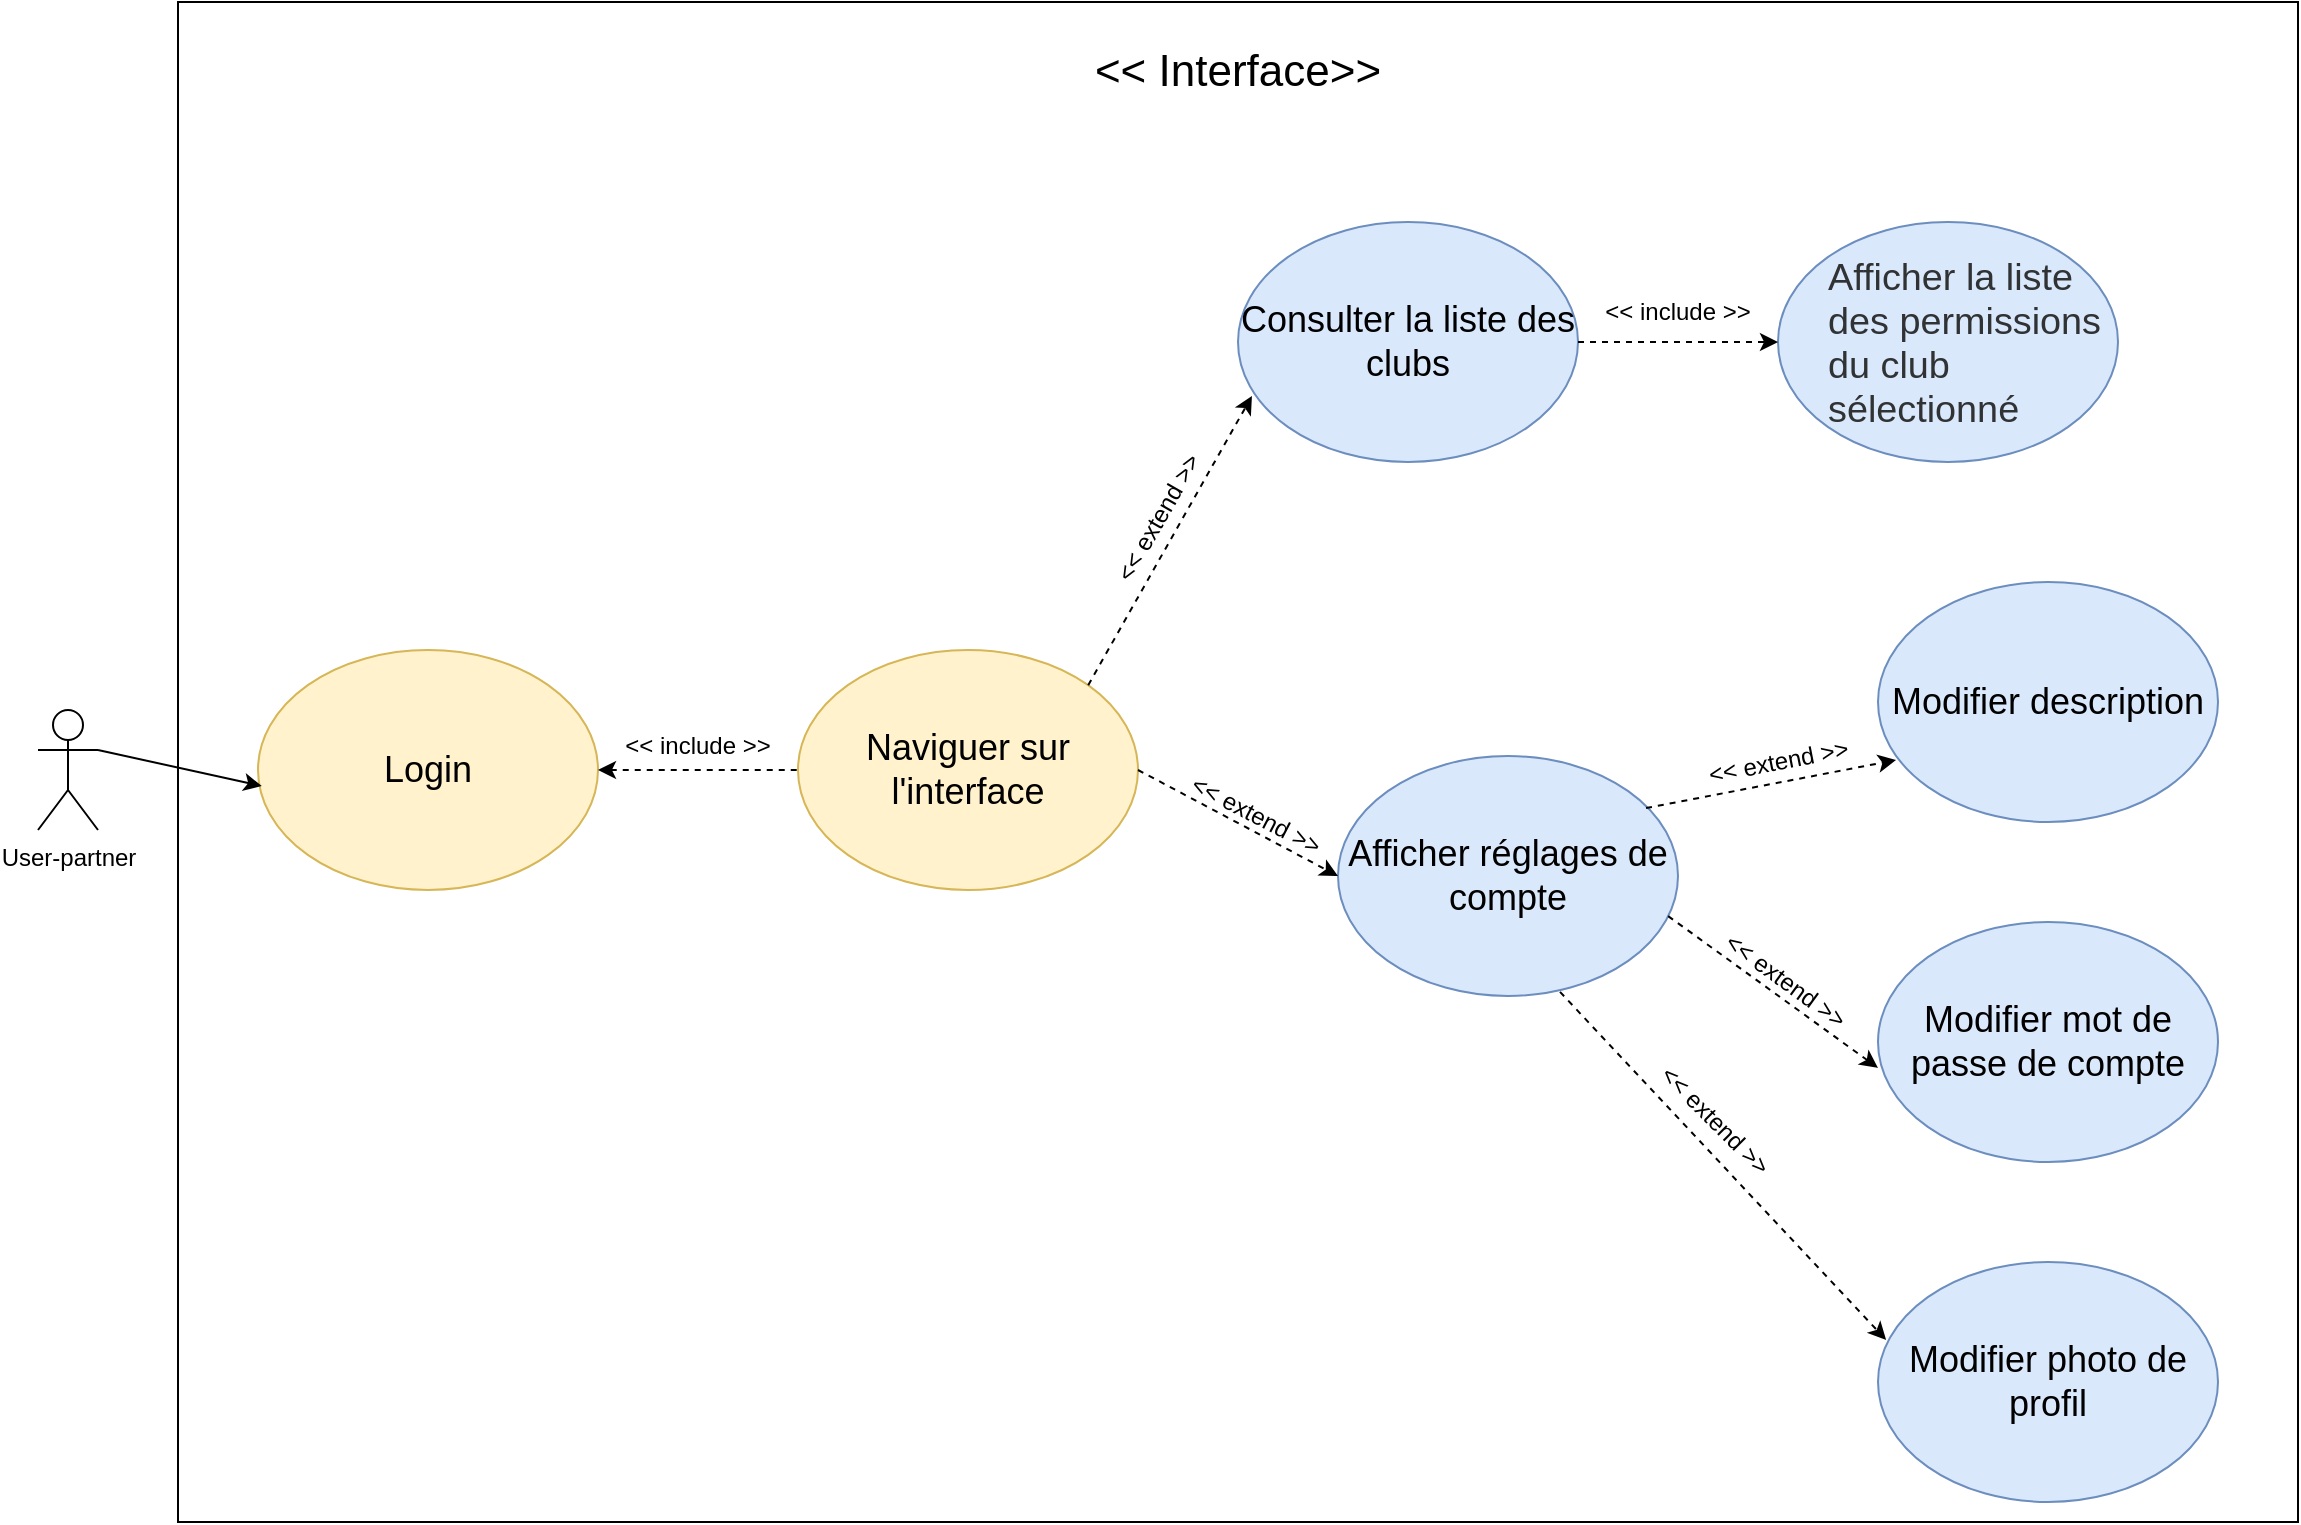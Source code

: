 <mxfile version="20.3.0" type="device"><diagram id="SFvTRsJtwmMvKcWQKne0" name="Page-1"><mxGraphModel dx="1344" dy="852" grid="1" gridSize="10" guides="1" tooltips="1" connect="1" arrows="1" fold="1" page="1" pageScale="1" pageWidth="1169" pageHeight="827" math="0" shadow="0"><root><mxCell id="0"/><mxCell id="1" parent="0"/><mxCell id="QZTTBiFaxl0jHhnVXCXs-1" value="" style="rounded=0;whiteSpace=wrap;html=1;fontSize=12;" parent="1" vertex="1"><mxGeometry x="100" y="30" width="1060" height="760" as="geometry"/></mxCell><mxCell id="QZTTBiFaxl0jHhnVXCXs-2" value="User-partner" style="shape=umlActor;verticalLabelPosition=bottom;verticalAlign=top;html=1;outlineConnect=0;" parent="1" vertex="1"><mxGeometry x="30" y="384" width="30" height="60" as="geometry"/></mxCell><mxCell id="QZTTBiFaxl0jHhnVXCXs-3" value="&lt;font style=&quot;font-size: 18px;&quot;&gt;Modifier mot de passe de compte&lt;/font&gt;" style="ellipse;whiteSpace=wrap;html=1;fillColor=#dae8fc;strokeColor=#6c8ebf;" parent="1" vertex="1"><mxGeometry x="950" y="490" width="170" height="120" as="geometry"/></mxCell><mxCell id="QZTTBiFaxl0jHhnVXCXs-4" value="&lt;font style=&quot;font-size: 18px;&quot;&gt;Modifier photo de profil&lt;/font&gt;" style="ellipse;whiteSpace=wrap;html=1;fillColor=#dae8fc;strokeColor=#6c8ebf;" parent="1" vertex="1"><mxGeometry x="950" y="660" width="170" height="120" as="geometry"/></mxCell><mxCell id="QZTTBiFaxl0jHhnVXCXs-5" value="&lt;font style=&quot;font-size: 18px;&quot;&gt;Modifier description&lt;/font&gt;" style="ellipse;whiteSpace=wrap;html=1;fillColor=#dae8fc;strokeColor=#6c8ebf;" parent="1" vertex="1"><mxGeometry x="950" y="320" width="170" height="120" as="geometry"/></mxCell><mxCell id="QZTTBiFaxl0jHhnVXCXs-6" value="&lt;font style=&quot;font-size: 18px;&quot;&gt;Afficher réglages de compte&lt;/font&gt;" style="ellipse;whiteSpace=wrap;html=1;fillColor=#dae8fc;strokeColor=#6c8ebf;" parent="1" vertex="1"><mxGeometry x="680" y="407" width="170" height="120" as="geometry"/></mxCell><mxCell id="QZTTBiFaxl0jHhnVXCXs-7" value="&lt;p style=&quot;margin: 0px 0px 0px 24px; font-variant-numeric: normal; font-variant-east-asian: normal; font-stretch: normal; font-size: 18.9px; line-height: normal; color: rgb(48, 50, 52); text-align: start;&quot; class=&quot;p1&quot;&gt;Afficher la liste des permissions du club sélectionné&lt;/p&gt;" style="ellipse;whiteSpace=wrap;html=1;fillColor=#dae8fc;strokeColor=#6c8ebf;" parent="1" vertex="1"><mxGeometry x="900" y="140" width="170" height="120" as="geometry"/></mxCell><mxCell id="QZTTBiFaxl0jHhnVXCXs-8" value="" style="endArrow=classic;dashed=1;html=1;rounded=0;fontSize=18;exitX=0.906;exitY=0.217;exitDx=0;exitDy=0;exitPerimeter=0;entryX=0.053;entryY=0.742;entryDx=0;entryDy=0;entryPerimeter=0;endFill=1;" parent="1" source="QZTTBiFaxl0jHhnVXCXs-6" target="QZTTBiFaxl0jHhnVXCXs-5" edge="1"><mxGeometry width="50" height="50" relative="1" as="geometry"><mxPoint x="350" y="480" as="sourcePoint"/><mxPoint x="400" y="430" as="targetPoint"/></mxGeometry></mxCell><mxCell id="QZTTBiFaxl0jHhnVXCXs-9" value="" style="endArrow=classic;dashed=1;html=1;rounded=0;fontSize=18;exitX=0.971;exitY=0.667;exitDx=0;exitDy=0;exitPerimeter=0;entryX=0;entryY=0.608;entryDx=0;entryDy=0;entryPerimeter=0;endFill=1;" parent="1" source="QZTTBiFaxl0jHhnVXCXs-6" target="QZTTBiFaxl0jHhnVXCXs-3" edge="1"><mxGeometry width="50" height="50" relative="1" as="geometry"><mxPoint x="350" y="480" as="sourcePoint"/><mxPoint x="400" y="430" as="targetPoint"/></mxGeometry></mxCell><mxCell id="QZTTBiFaxl0jHhnVXCXs-10" value="" style="endArrow=classic;dashed=1;html=1;rounded=0;fontSize=18;exitX=0.653;exitY=0.983;exitDx=0;exitDy=0;exitPerimeter=0;entryX=0.024;entryY=0.325;entryDx=0;entryDy=0;entryPerimeter=0;endFill=1;" parent="1" source="QZTTBiFaxl0jHhnVXCXs-6" target="QZTTBiFaxl0jHhnVXCXs-4" edge="1"><mxGeometry width="50" height="50" relative="1" as="geometry"><mxPoint x="350" y="480" as="sourcePoint"/><mxPoint x="400" y="430" as="targetPoint"/></mxGeometry></mxCell><mxCell id="QZTTBiFaxl0jHhnVXCXs-11" value="&lt;font style=&quot;font-size: 12px;&quot;&gt;&amp;lt;&amp;lt; extend &amp;gt;&amp;gt;&lt;/font&gt;" style="text;html=1;strokeColor=none;fillColor=none;align=center;verticalAlign=middle;whiteSpace=wrap;rounded=0;fontSize=18;rotation=-11;" parent="1" vertex="1"><mxGeometry x="860" y="403" width="80" height="10" as="geometry"/></mxCell><mxCell id="QZTTBiFaxl0jHhnVXCXs-12" value="&lt;font style=&quot;font-size: 12px;&quot;&gt;&amp;lt;&amp;lt; extend &amp;gt;&amp;gt;&lt;/font&gt;" style="text;html=1;strokeColor=none;fillColor=none;align=center;verticalAlign=middle;whiteSpace=wrap;rounded=0;fontSize=18;rotation=45;" parent="1" vertex="1"><mxGeometry x="830" y="583" width="80" height="10" as="geometry"/></mxCell><mxCell id="QZTTBiFaxl0jHhnVXCXs-13" value="&lt;font style=&quot;font-size: 12px;&quot;&gt;&amp;lt;&amp;lt; extend &amp;gt;&amp;gt;&lt;/font&gt;" style="text;html=1;strokeColor=none;fillColor=none;align=center;verticalAlign=middle;whiteSpace=wrap;rounded=0;fontSize=18;rotation=36;" parent="1" vertex="1"><mxGeometry x="865" y="513" width="80" height="10" as="geometry"/></mxCell><mxCell id="QZTTBiFaxl0jHhnVXCXs-14" value="&lt;font style=&quot;font-size: 18px;&quot;&gt;Naviguer sur l'interface&lt;/font&gt;" style="ellipse;whiteSpace=wrap;html=1;fillColor=#fff2cc;strokeColor=#d6b656;" parent="1" vertex="1"><mxGeometry x="410" y="354" width="170" height="120" as="geometry"/></mxCell><mxCell id="QZTTBiFaxl0jHhnVXCXs-15" value="" style="endArrow=classic;dashed=1;html=1;rounded=0;fontSize=12;exitX=1;exitY=0.5;exitDx=0;exitDy=0;entryX=0;entryY=0.5;entryDx=0;entryDy=0;endFill=1;" parent="1" source="QZTTBiFaxl0jHhnVXCXs-14" target="QZTTBiFaxl0jHhnVXCXs-6" edge="1"><mxGeometry width="50" height="50" relative="1" as="geometry"><mxPoint x="460" y="290" as="sourcePoint"/><mxPoint x="510" y="240" as="targetPoint"/></mxGeometry></mxCell><mxCell id="QZTTBiFaxl0jHhnVXCXs-18" value="&lt;font style=&quot;font-size: 12px;&quot;&gt;&amp;lt;&amp;lt; extend &amp;gt;&amp;gt;&lt;/font&gt;" style="text;html=1;strokeColor=none;fillColor=none;align=center;verticalAlign=middle;whiteSpace=wrap;rounded=0;fontSize=18;rotation=27.4;" parent="1" vertex="1"><mxGeometry x="600" y="430" width="80" height="10" as="geometry"/></mxCell><mxCell id="QZTTBiFaxl0jHhnVXCXs-19" value="&lt;span style=&quot;font-size: 18px;&quot;&gt;Login&lt;/span&gt;" style="ellipse;whiteSpace=wrap;html=1;fillColor=#fff2cc;strokeColor=#d6b656;" parent="1" vertex="1"><mxGeometry x="140" y="354" width="170" height="120" as="geometry"/></mxCell><mxCell id="QZTTBiFaxl0jHhnVXCXs-20" value="" style="endArrow=classic;html=1;rounded=0;fontSize=12;exitX=1;exitY=0.333;exitDx=0;exitDy=0;exitPerimeter=0;entryX=0.011;entryY=0.567;entryDx=0;entryDy=0;entryPerimeter=0;" parent="1" source="QZTTBiFaxl0jHhnVXCXs-2" target="QZTTBiFaxl0jHhnVXCXs-19" edge="1"><mxGeometry width="50" height="50" relative="1" as="geometry"><mxPoint x="100" y="430" as="sourcePoint"/><mxPoint x="150" y="380" as="targetPoint"/></mxGeometry></mxCell><mxCell id="QZTTBiFaxl0jHhnVXCXs-21" value="" style="endArrow=none;dashed=1;html=1;rounded=0;fontSize=12;exitX=1;exitY=0.5;exitDx=0;exitDy=0;entryX=0;entryY=0.5;entryDx=0;entryDy=0;startArrow=classic;startFill=1;" parent="1" source="QZTTBiFaxl0jHhnVXCXs-19" target="QZTTBiFaxl0jHhnVXCXs-14" edge="1"><mxGeometry width="50" height="50" relative="1" as="geometry"><mxPoint x="540" y="420" as="sourcePoint"/><mxPoint x="590" y="370" as="targetPoint"/></mxGeometry></mxCell><mxCell id="QZTTBiFaxl0jHhnVXCXs-22" value="&amp;lt;&amp;lt; include &amp;gt;&amp;gt;" style="text;html=1;strokeColor=none;fillColor=none;align=center;verticalAlign=middle;whiteSpace=wrap;rounded=0;fontSize=12;" parent="1" vertex="1"><mxGeometry x="320" y="394" width="80" height="16" as="geometry"/></mxCell><mxCell id="QZTTBiFaxl0jHhnVXCXs-23" value="&lt;font style=&quot;font-size: 22px;&quot;&gt;&amp;lt;&amp;lt; Interface&amp;gt;&amp;gt;&lt;/font&gt;" style="text;html=1;strokeColor=none;fillColor=none;align=center;verticalAlign=middle;whiteSpace=wrap;rounded=0;fontSize=12;" parent="1" vertex="1"><mxGeometry x="555" y="50" width="150" height="30" as="geometry"/></mxCell><mxCell id="QZTTBiFaxl0jHhnVXCXs-26" value="&lt;span style=&quot;font-size: 18px;&quot;&gt;Consulter la liste des clubs&lt;/span&gt;" style="ellipse;whiteSpace=wrap;html=1;fillColor=#dae8fc;strokeColor=#6c8ebf;" parent="1" vertex="1"><mxGeometry x="630" y="140" width="170" height="120" as="geometry"/></mxCell><mxCell id="QZTTBiFaxl0jHhnVXCXs-27" value="" style="endArrow=classic;dashed=1;html=1;rounded=0;exitX=1;exitY=0;exitDx=0;exitDy=0;entryX=0.041;entryY=0.725;entryDx=0;entryDy=0;entryPerimeter=0;endFill=1;" parent="1" source="QZTTBiFaxl0jHhnVXCXs-14" target="QZTTBiFaxl0jHhnVXCXs-26" edge="1"><mxGeometry width="50" height="50" relative="1" as="geometry"><mxPoint x="560" y="490" as="sourcePoint"/><mxPoint x="610" y="440" as="targetPoint"/></mxGeometry></mxCell><mxCell id="QZTTBiFaxl0jHhnVXCXs-28" value="" style="endArrow=classic;dashed=1;html=1;rounded=0;exitX=1;exitY=0.5;exitDx=0;exitDy=0;entryX=0;entryY=0.5;entryDx=0;entryDy=0;endFill=1;" parent="1" source="QZTTBiFaxl0jHhnVXCXs-26" target="QZTTBiFaxl0jHhnVXCXs-7" edge="1"><mxGeometry width="50" height="50" relative="1" as="geometry"><mxPoint x="690" y="430" as="sourcePoint"/><mxPoint x="740" y="380" as="targetPoint"/></mxGeometry></mxCell><mxCell id="QZTTBiFaxl0jHhnVXCXs-29" value="&amp;lt;&amp;lt; extend &amp;gt;&amp;gt;" style="text;html=1;strokeColor=none;fillColor=none;align=center;verticalAlign=middle;whiteSpace=wrap;rounded=0;rotation=-60.2;" parent="1" vertex="1"><mxGeometry x="550" y="282.52" width="80" height="10" as="geometry"/></mxCell><mxCell id="QZTTBiFaxl0jHhnVXCXs-30" value="&amp;lt;&amp;lt; include &amp;gt;&amp;gt;" style="text;html=1;strokeColor=none;fillColor=none;align=center;verticalAlign=middle;whiteSpace=wrap;rounded=0;" parent="1" vertex="1"><mxGeometry x="810" y="180" width="80" height="10" as="geometry"/></mxCell></root></mxGraphModel></diagram></mxfile>